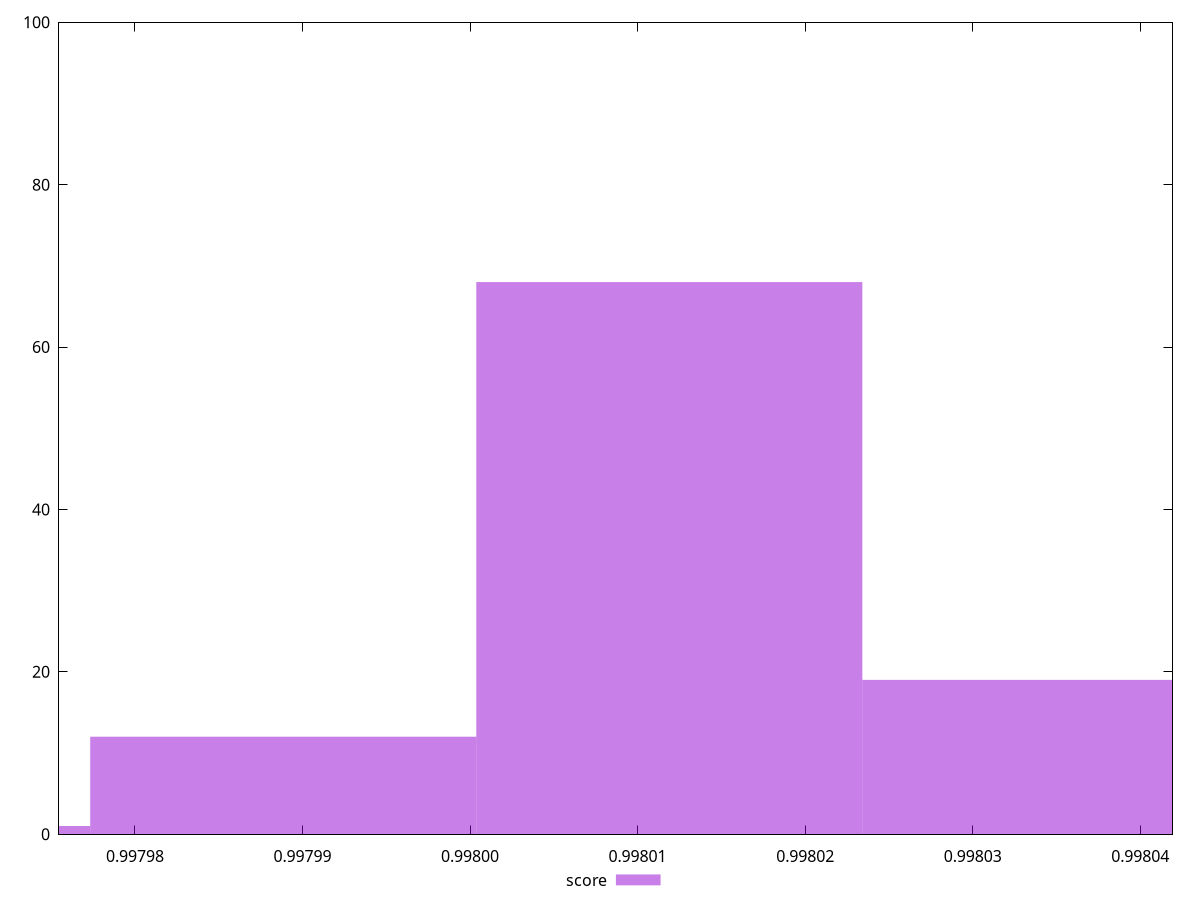 reset

$score <<EOF
0.99801189143405 68
0.9980349316938024 19
0.9979888511742977 12
0.9979658109145453 1
EOF

set key outside below
set boxwidth 0.00002304025975237903
set xrange [0.9979754686569919:0.998041920861012]
set yrange [0:100]
set style fill transparent solid 0.5 noborder
set terminal svg size 640, 490 enhanced background rgb 'white'
set output "report_00007_2020-12-11T15:55:29.892Z/interactive/samples/pages+cached+noexternal+nocss/score/histogram.svg"

plot $score title "score" with boxes

reset
